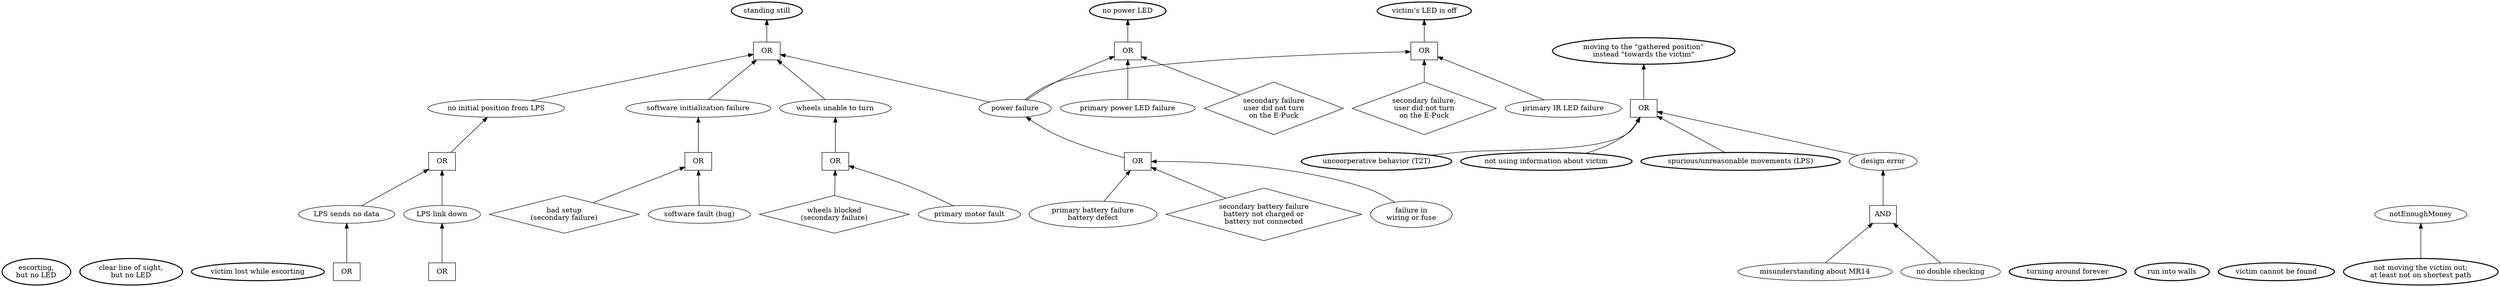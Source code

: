 digraph somegraph {
rankdir=BT;

escortNoLed[label="escorting,\nbut no LED", style="bold"];


seeNoLed[label="clear line of sight,\nbut no LED", style="bold"];


victimLost[label="victim lost while escorting", style="bold"];


standingStill[label="standing still", style="bold"];
standingStillOr[label="OR", shape=box];
standingStillOr -> standingStill;
    noInitialLps[label="no initial position from LPS"];
    noInitialLps -> standingStillOr;
    noInitialLpsOr[label="OR", shape=box];
    noInitialLpsOr -> noInitialLps;
        lpsCommunication -> noInitialLpsOr;
        //
        lpsSystemFailure -> noInitialLpsOr;
    //
    softwareInit[label="software initialization failure"];
    softwareInit -> standingStillOr;
    softwareInitOr[label="OR", shape=box];
    softwareInitOr -> softwareInit;
        softwareInitSoftware[label="software fault (bug)"];
        softwareInitSoftware -> softwareInitOr;
        //
        badFirmware[label="bad setup\n(secondary failure)", shape=diamond];
        badFirmware -> softwareInitOr;
    //
    wheelFault[label="wheels unable to turn"];
    wheelFault -> standingStillOr;
    wheelFaultOr[label="OR", shape=box];
    wheelFaultOr -> wheelFault;
        primaryMotorFault[label="primary motor fault"];
        primaryMotorFault -> wheelFaultOr;
        //
        wheelsBlocked[label="wheels blocked\n(secondary failure)", shape=diamond];
        wheelsBlocked -> wheelFaultOr;
    //
    powerFailure -> standingStillOr;


// Not stand-alone, but used multiple times
lpsCommunication[label="LPS link down"];
lpsCommunicationOr[label="OR", shape=box];
lpsCommunicationOr -> lpsCommunication;
    // FIXME


// Not stand-alone, but used multiple times
lpsSystemFailure[label="LPS sends no data"];
lpsSystemFailureOr[label="OR", shape=box];
lpsSystemFailureOr -> lpsSystemFailure;
    // FIXME


uncoorperative[label="uncoorperative behavior (T2T)", style="bold"];


ignoreVictim[label="not using information about victim", style="bold"];


spin[label="turning around forever", style="bold"];


jerk[label="spurious/unreasonable movements (LPS)", style="bold"];


bump[label="run into walls", style="bold"];


goWrong[label="moving to the \"gathered position\"\ninstead \"towards the victim\"", style="bold"];
goWrongOr[label="OR", shape=box];
goWrongOr -> goWrong;
    ignoreVictim -> goWrongOr;
    //
    jerk -> goWrongOr;
    //
    goWrongSoft[label="design error"];
    goWrongSoft -> goWrongOr;
    goWrongSoftAnd[label="AND", shape="box"];
    goWrongSoftAnd -> goWrongSoft;
        specIgnored[label="misunderstanding about MR14"];
        specIgnored -> goWrongSoftAnd;
        //
        noDoubleCheck[label="no double checking"];
        noDoubleCheck -> goWrongSoftAnd;
    //
    uncoorperative -> goWrongOr;


powerNoLed[label="no power LED", style="bold"];
  powerNoLedOr[label="OR", shape=box];
  powerNoLedOr -> powerNoLed;
    powerLedDefunct[label="primary power LED failure"];
    powerLedDefunct -> powerNoLedOr;
    //
    userDidNotTurnOn[label="secondary failure\nuser did not turn\non the E-Puck", shape=diamond];
    userDidNotTurnOn -> powerNoLedOr;
    //
    powerFailure -> powerNoLedOr;


// Not stand-alone, but used multiple times
powerFailure[label="power failure"];
powerFailureOr[label="OR", shape=box];
powerFailureOr -> powerFailure;
    batteryDefect[label="primary battery failure\nbattery defect"];
    batteryDefect -> powerFailureOr;
    //
    batteryNotCharged[label="secondary battery failure\nbattery not charged or\nbattery not connected", shape=diamond];
    batteryNotCharged -> powerFailureOr;
    //
    wiringDefect[label="failure in\nwiring or fuse"];
    wiringDefect -> powerFailureOr;


victimSilent[label="victim's LED is off", style="bold"];
  victimSilentOr[label="OR", shape=box];
  victimSilentOr -> victimSilent;
    powerFailure -> victimSilentOr;
    //
    userDidNotTurnOnVictim[label="secondary failure,\nuser did not turn\non the E-Puck", shape=diamond];
    userDidNotTurnOnVictim -> victimSilentOr;
    //
    irLedDefect[label="primary IR LED failure"];
    irLedDefect -> victimSilentOr;


victim404[label="victim cannot be found", style="bold"];


noEscort[label="not moving the victim out;\nat least not on shortest path", style="bold"];
noEscort -> notEnoughMoney; // Dies ist ein Beispiel

}

